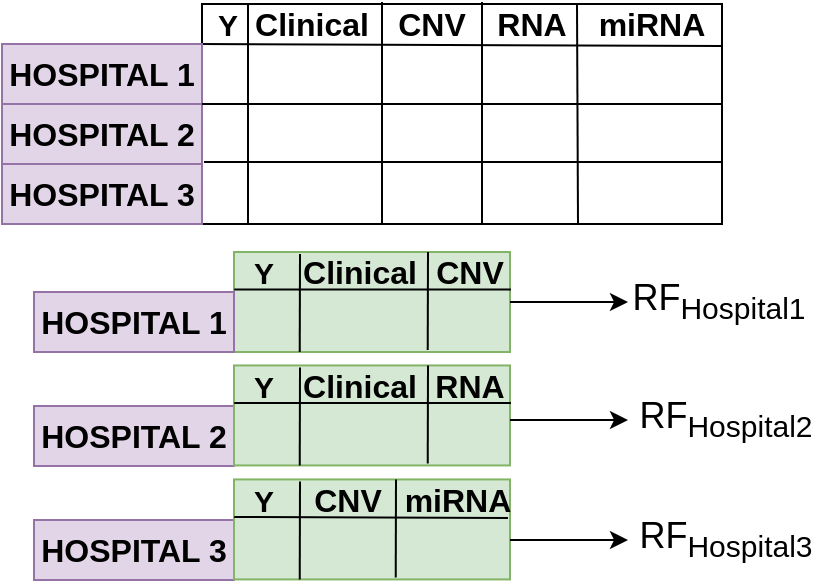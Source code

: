 <mxfile version="12.9.14" type="device"><diagram id="srIvmFoz9NXh2Hf5LhJt" name="Page-1"><mxGraphModel dx="2060" dy="1113" grid="0" gridSize="10" guides="1" tooltips="1" connect="1" arrows="1" fold="1" page="0" pageScale="1" pageWidth="827" pageHeight="1169" background="none" math="0" shadow="0"><root><mxCell id="0"/><mxCell id="1" parent="0"/><mxCell id="Ppu8Ysetd6dHf96AIFSB-100" value="" style="rounded=0;whiteSpace=wrap;html=1;fillColor=#d5e8d4;strokeColor=#82b366;" parent="1" vertex="1"><mxGeometry x="378" y="309" width="138" height="50" as="geometry"/></mxCell><mxCell id="Ppu8Ysetd6dHf96AIFSB-60" value="&lt;font size=&quot;1&quot;&gt;&lt;b style=&quot;font-size: 16px&quot;&gt;HOSPITAL 1&lt;/b&gt;&lt;/font&gt;" style="text;html=1;strokeColor=#9673a6;fillColor=#e1d5e7;align=center;verticalAlign=middle;whiteSpace=wrap;rounded=0;" parent="1" vertex="1"><mxGeometry x="278" y="329" width="100" height="30" as="geometry"/></mxCell><mxCell id="Ppu8Ysetd6dHf96AIFSB-61" value="&lt;font size=&quot;1&quot;&gt;&lt;b style=&quot;font-size: 16px&quot;&gt;HOSPITAL 2&lt;/b&gt;&lt;/font&gt;" style="text;html=1;strokeColor=#9673a6;fillColor=#e1d5e7;align=center;verticalAlign=middle;whiteSpace=wrap;rounded=0;" parent="1" vertex="1"><mxGeometry x="278" y="386" width="100" height="30" as="geometry"/></mxCell><mxCell id="Ppu8Ysetd6dHf96AIFSB-62" value="&lt;font size=&quot;1&quot;&gt;&lt;b style=&quot;font-size: 16px&quot;&gt;HOSPITAL 3&lt;/b&gt;&lt;/font&gt;" style="text;html=1;strokeColor=#9673a6;fillColor=#e1d5e7;align=center;verticalAlign=middle;whiteSpace=wrap;rounded=0;" parent="1" vertex="1"><mxGeometry x="278" y="443" width="100" height="30" as="geometry"/></mxCell><mxCell id="Ppu8Ysetd6dHf96AIFSB-64" value="&lt;font style=&quot;font-size: 15px&quot;&gt;&lt;b&gt;Y&lt;/b&gt;&lt;/font&gt;" style="text;html=1;strokeColor=none;fillColor=none;align=center;verticalAlign=middle;whiteSpace=wrap;rounded=0;" parent="1" vertex="1"><mxGeometry x="378" y="309" width="30" height="20" as="geometry"/></mxCell><mxCell id="Ppu8Ysetd6dHf96AIFSB-65" value="&lt;font style=&quot;font-size: 16px&quot;&gt;&lt;b&gt;Clinical&lt;/b&gt;&lt;/font&gt;" style="text;html=1;strokeColor=none;fillColor=none;align=center;verticalAlign=middle;whiteSpace=wrap;rounded=0;" parent="1" vertex="1"><mxGeometry x="416" y="309" width="50" height="20" as="geometry"/></mxCell><mxCell id="Ppu8Ysetd6dHf96AIFSB-66" value="&lt;font style=&quot;font-size: 16px&quot;&gt;&lt;b&gt;CNV&lt;/b&gt;&lt;/font&gt;" style="text;html=1;strokeColor=none;fillColor=none;align=center;verticalAlign=middle;whiteSpace=wrap;rounded=0;" parent="1" vertex="1"><mxGeometry x="471" y="309" width="50" height="20" as="geometry"/></mxCell><mxCell id="Ppu8Ysetd6dHf96AIFSB-101" value="" style="endArrow=none;html=1;" parent="1" target="Ppu8Ysetd6dHf96AIFSB-100" edge="1"><mxGeometry width="50" height="50" relative="1" as="geometry"><mxPoint x="408" y="359" as="sourcePoint"/><mxPoint x="408" y="328" as="targetPoint"/></mxGeometry></mxCell><mxCell id="Ppu8Ysetd6dHf96AIFSB-102" value="" style="endArrow=none;html=1;" parent="1" edge="1"><mxGeometry width="50" height="50" relative="1" as="geometry"><mxPoint x="410.86" y="359.0" as="sourcePoint"/><mxPoint x="411" y="310" as="targetPoint"/></mxGeometry></mxCell><mxCell id="Ppu8Ysetd6dHf96AIFSB-103" value="" style="endArrow=none;html=1;" parent="1" edge="1"><mxGeometry width="50" height="50" relative="1" as="geometry"><mxPoint x="474.86" y="358.0" as="sourcePoint"/><mxPoint x="475" y="309" as="targetPoint"/></mxGeometry></mxCell><mxCell id="Ppu8Ysetd6dHf96AIFSB-104" value="" style="endArrow=none;html=1;entryX=0.001;entryY=0.376;entryDx=0;entryDy=0;entryPerimeter=0;exitX=0.909;exitY=0.939;exitDx=0;exitDy=0;exitPerimeter=0;" parent="1" source="Ppu8Ysetd6dHf96AIFSB-66" target="Ppu8Ysetd6dHf96AIFSB-100" edge="1"><mxGeometry width="50" height="50" relative="1" as="geometry"><mxPoint x="453" y="439" as="sourcePoint"/><mxPoint x="503" y="389" as="targetPoint"/></mxGeometry></mxCell><mxCell id="Ppu8Ysetd6dHf96AIFSB-105" value="" style="rounded=0;whiteSpace=wrap;html=1;fillColor=#d5e8d4;strokeColor=#82b366;" parent="1" vertex="1"><mxGeometry x="378" y="365.72" width="138" height="50" as="geometry"/></mxCell><mxCell id="Ppu8Ysetd6dHf96AIFSB-106" value="&lt;font style=&quot;font-size: 15px&quot;&gt;&lt;b&gt;Y&lt;/b&gt;&lt;/font&gt;" style="text;html=1;strokeColor=none;fillColor=none;align=center;verticalAlign=middle;whiteSpace=wrap;rounded=0;" parent="1" vertex="1"><mxGeometry x="378" y="365.72" width="30" height="20" as="geometry"/></mxCell><mxCell id="Ppu8Ysetd6dHf96AIFSB-107" value="&lt;font style=&quot;font-size: 16px&quot;&gt;&lt;b&gt;Clinical&lt;/b&gt;&lt;/font&gt;" style="text;html=1;strokeColor=none;fillColor=none;align=center;verticalAlign=middle;whiteSpace=wrap;rounded=0;" parent="1" vertex="1"><mxGeometry x="416" y="365.72" width="50" height="20" as="geometry"/></mxCell><mxCell id="Ppu8Ysetd6dHf96AIFSB-108" value="&lt;font style=&quot;font-size: 16px&quot;&gt;&lt;b&gt;RNA&lt;/b&gt;&lt;/font&gt;" style="text;html=1;strokeColor=none;fillColor=none;align=center;verticalAlign=middle;whiteSpace=wrap;rounded=0;" parent="1" vertex="1"><mxGeometry x="471" y="365.72" width="50" height="20" as="geometry"/></mxCell><mxCell id="Ppu8Ysetd6dHf96AIFSB-112" value="" style="endArrow=none;html=1;" parent="1" target="Ppu8Ysetd6dHf96AIFSB-105" edge="1"><mxGeometry width="50" height="50" relative="1" as="geometry"><mxPoint x="408" y="415.72" as="sourcePoint"/><mxPoint x="408" y="384.72" as="targetPoint"/></mxGeometry></mxCell><mxCell id="Ppu8Ysetd6dHf96AIFSB-113" value="" style="endArrow=none;html=1;" parent="1" edge="1"><mxGeometry width="50" height="50" relative="1" as="geometry"><mxPoint x="410.86" y="415.72" as="sourcePoint"/><mxPoint x="411" y="366.72" as="targetPoint"/></mxGeometry></mxCell><mxCell id="Ppu8Ysetd6dHf96AIFSB-114" value="" style="endArrow=none;html=1;" parent="1" edge="1"><mxGeometry width="50" height="50" relative="1" as="geometry"><mxPoint x="474.86" y="414.72" as="sourcePoint"/><mxPoint x="475" y="365.72" as="targetPoint"/></mxGeometry></mxCell><mxCell id="Ppu8Ysetd6dHf96AIFSB-115" value="" style="endArrow=none;html=1;entryX=0.001;entryY=0.376;entryDx=0;entryDy=0;entryPerimeter=0;exitX=0.909;exitY=0.939;exitDx=0;exitDy=0;exitPerimeter=0;" parent="1" source="Ppu8Ysetd6dHf96AIFSB-108" target="Ppu8Ysetd6dHf96AIFSB-105" edge="1"><mxGeometry width="50" height="50" relative="1" as="geometry"><mxPoint x="453" y="495.72" as="sourcePoint"/><mxPoint x="503" y="445.72" as="targetPoint"/></mxGeometry></mxCell><mxCell id="Ppu8Ysetd6dHf96AIFSB-116" value="" style="rounded=0;whiteSpace=wrap;html=1;fillColor=#d5e8d4;strokeColor=#82b366;" parent="1" vertex="1"><mxGeometry x="378" y="422.72" width="138" height="50" as="geometry"/></mxCell><mxCell id="Ppu8Ysetd6dHf96AIFSB-117" value="&lt;font style=&quot;font-size: 15px&quot;&gt;&lt;b&gt;Y&lt;/b&gt;&lt;/font&gt;" style="text;html=1;strokeColor=none;fillColor=none;align=center;verticalAlign=middle;whiteSpace=wrap;rounded=0;" parent="1" vertex="1"><mxGeometry x="378" y="422.72" width="30" height="20" as="geometry"/></mxCell><mxCell id="Ppu8Ysetd6dHf96AIFSB-118" value="&lt;font style=&quot;font-size: 16px&quot;&gt;&lt;b&gt;CNV&lt;/b&gt;&lt;/font&gt;" style="text;html=1;strokeColor=none;fillColor=none;align=center;verticalAlign=middle;whiteSpace=wrap;rounded=0;" parent="1" vertex="1"><mxGeometry x="410" y="422.72" width="50" height="20" as="geometry"/></mxCell><mxCell id="Ppu8Ysetd6dHf96AIFSB-119" value="&lt;font style=&quot;font-size: 16px&quot;&gt;&lt;b&gt;miRNA&lt;/b&gt;&lt;/font&gt;" style="text;html=1;strokeColor=none;fillColor=none;align=center;verticalAlign=middle;whiteSpace=wrap;rounded=0;" parent="1" vertex="1"><mxGeometry x="465" y="422.72" width="50" height="20" as="geometry"/></mxCell><mxCell id="Ppu8Ysetd6dHf96AIFSB-123" value="" style="endArrow=none;html=1;" parent="1" target="Ppu8Ysetd6dHf96AIFSB-116" edge="1"><mxGeometry width="50" height="50" relative="1" as="geometry"><mxPoint x="408" y="472.72" as="sourcePoint"/><mxPoint x="408" y="441.72" as="targetPoint"/></mxGeometry></mxCell><mxCell id="Ppu8Ysetd6dHf96AIFSB-124" value="" style="endArrow=none;html=1;" parent="1" edge="1"><mxGeometry width="50" height="50" relative="1" as="geometry"><mxPoint x="410.86" y="472.72" as="sourcePoint"/><mxPoint x="411" y="423.72" as="targetPoint"/></mxGeometry></mxCell><mxCell id="Ppu8Ysetd6dHf96AIFSB-125" value="" style="endArrow=none;html=1;" parent="1" edge="1"><mxGeometry width="50" height="50" relative="1" as="geometry"><mxPoint x="458.86" y="471.72" as="sourcePoint"/><mxPoint x="459" y="422.72" as="targetPoint"/></mxGeometry></mxCell><mxCell id="Ppu8Ysetd6dHf96AIFSB-126" value="" style="endArrow=none;html=1;entryX=0.001;entryY=0.376;entryDx=0;entryDy=0;entryPerimeter=0;" parent="1" target="Ppu8Ysetd6dHf96AIFSB-116" edge="1"><mxGeometry width="50" height="50" relative="1" as="geometry"><mxPoint x="515" y="442" as="sourcePoint"/><mxPoint x="503" y="502.72" as="targetPoint"/></mxGeometry></mxCell><mxCell id="Ppu8Ysetd6dHf96AIFSB-127" value="" style="endArrow=classic;html=1;exitX=1;exitY=0.5;exitDx=0;exitDy=0;" parent="1" source="Ppu8Ysetd6dHf96AIFSB-100" target="Ppu8Ysetd6dHf96AIFSB-128" edge="1"><mxGeometry width="50" height="50" relative="1" as="geometry"><mxPoint x="562" y="374" as="sourcePoint"/><mxPoint x="586" y="334" as="targetPoint"/></mxGeometry></mxCell><mxCell id="Ppu8Ysetd6dHf96AIFSB-128" value="&lt;font style=&quot;font-size: 18px&quot;&gt;RF&lt;sub&gt;Hospital1&lt;/sub&gt;&lt;/font&gt;" style="text;html=1;strokeColor=none;fillColor=none;align=center;verticalAlign=middle;whiteSpace=wrap;rounded=0;" parent="1" vertex="1"><mxGeometry x="575" y="324" width="91" height="20" as="geometry"/></mxCell><mxCell id="Ppu8Ysetd6dHf96AIFSB-130" value="" style="endArrow=classic;html=1;exitX=1;exitY=0.5;exitDx=0;exitDy=0;" parent="1" target="Ppu8Ysetd6dHf96AIFSB-131" edge="1"><mxGeometry width="50" height="50" relative="1" as="geometry"><mxPoint x="516" y="393" as="sourcePoint"/><mxPoint x="586" y="393" as="targetPoint"/></mxGeometry></mxCell><mxCell id="Ppu8Ysetd6dHf96AIFSB-131" value="&lt;font style=&quot;font-size: 18px&quot;&gt;RF&lt;sub&gt;Hospital2&lt;/sub&gt;&lt;/font&gt;" style="text;html=1;strokeColor=none;fillColor=none;align=center;verticalAlign=middle;whiteSpace=wrap;rounded=0;" parent="1" vertex="1"><mxGeometry x="575" y="383" width="98" height="20" as="geometry"/></mxCell><mxCell id="Ppu8Ysetd6dHf96AIFSB-132" value="" style="endArrow=classic;html=1;exitX=1;exitY=0.5;exitDx=0;exitDy=0;" parent="1" edge="1"><mxGeometry width="50" height="50" relative="1" as="geometry"><mxPoint x="516" y="453" as="sourcePoint"/><mxPoint x="575" y="453" as="targetPoint"/></mxGeometry></mxCell><mxCell id="Ppu8Ysetd6dHf96AIFSB-134" value="&lt;font style=&quot;font-size: 18px&quot;&gt;RF&lt;sub&gt;Hospital3&lt;/sub&gt;&lt;/font&gt;" style="text;html=1;strokeColor=none;fillColor=none;align=center;verticalAlign=middle;whiteSpace=wrap;rounded=0;" parent="1" vertex="1"><mxGeometry x="575" y="442.72" width="98" height="20" as="geometry"/></mxCell><mxCell id="Ged2pZg5MGgJLAdXNv8v-1" value="" style="rounded=0;whiteSpace=wrap;html=1;" parent="1" vertex="1"><mxGeometry x="362" y="185" width="260" height="110" as="geometry"/></mxCell><mxCell id="Ged2pZg5MGgJLAdXNv8v-2" value="" style="endArrow=none;html=1;exitX=0;exitY=1;exitDx=0;exitDy=0;" parent="1" source="Ged2pZg5MGgJLAdXNv8v-3" edge="1"><mxGeometry width="50" height="50" relative="1" as="geometry"><mxPoint x="362" y="95" as="sourcePoint"/><mxPoint x="622" y="206" as="targetPoint"/></mxGeometry></mxCell><mxCell id="Ged2pZg5MGgJLAdXNv8v-3" value="&lt;font style=&quot;font-size: 15px&quot;&gt;&lt;b&gt;Y&lt;/b&gt;&lt;/font&gt;" style="text;html=1;strokeColor=none;fillColor=none;align=center;verticalAlign=middle;whiteSpace=wrap;rounded=0;" parent="1" vertex="1"><mxGeometry x="360" y="185" width="30" height="20" as="geometry"/></mxCell><mxCell id="Ged2pZg5MGgJLAdXNv8v-4" value="&lt;font style=&quot;font-size: 16px&quot;&gt;&lt;b&gt;Clinical&lt;/b&gt;&lt;/font&gt;" style="text;html=1;strokeColor=none;fillColor=none;align=center;verticalAlign=middle;whiteSpace=wrap;rounded=0;" parent="1" vertex="1"><mxGeometry x="392" y="185" width="50" height="20" as="geometry"/></mxCell><mxCell id="Ged2pZg5MGgJLAdXNv8v-5" value="&lt;font style=&quot;font-size: 16px&quot;&gt;&lt;b&gt;CNV&lt;/b&gt;&lt;/font&gt;" style="text;html=1;strokeColor=none;fillColor=none;align=center;verticalAlign=middle;whiteSpace=wrap;rounded=0;" parent="1" vertex="1"><mxGeometry x="452" y="185" width="50" height="20" as="geometry"/></mxCell><mxCell id="Ged2pZg5MGgJLAdXNv8v-6" value="&lt;font style=&quot;font-size: 16px&quot;&gt;&lt;b&gt;miRNA&lt;/b&gt;&lt;/font&gt;" style="text;html=1;strokeColor=none;fillColor=none;align=center;verticalAlign=middle;whiteSpace=wrap;rounded=0;" parent="1" vertex="1"><mxGeometry x="562" y="185" width="50" height="20" as="geometry"/></mxCell><mxCell id="Ged2pZg5MGgJLAdXNv8v-7" value="&lt;font style=&quot;font-size: 16px&quot;&gt;&lt;b&gt;RNA&lt;/b&gt;&lt;/font&gt;" style="text;html=1;strokeColor=none;fillColor=none;align=center;verticalAlign=middle;whiteSpace=wrap;rounded=0;" parent="1" vertex="1"><mxGeometry x="502" y="185" width="50" height="20" as="geometry"/></mxCell><mxCell id="Ged2pZg5MGgJLAdXNv8v-8" value="" style="endArrow=none;html=1;" parent="1" edge="1"><mxGeometry width="50" height="50" relative="1" as="geometry"><mxPoint x="385" y="295" as="sourcePoint"/><mxPoint x="385" y="185" as="targetPoint"/></mxGeometry></mxCell><mxCell id="Ged2pZg5MGgJLAdXNv8v-9" value="" style="endArrow=none;html=1;entryX=0.75;entryY=0;entryDx=0;entryDy=0;" parent="1" edge="1"><mxGeometry width="50" height="50" relative="1" as="geometry"><mxPoint x="452" y="295" as="sourcePoint"/><mxPoint x="452" y="184" as="targetPoint"/></mxGeometry></mxCell><mxCell id="Ged2pZg5MGgJLAdXNv8v-10" value="" style="endArrow=none;html=1;entryX=0.75;entryY=0;entryDx=0;entryDy=0;" parent="1" edge="1"><mxGeometry width="50" height="50" relative="1" as="geometry"><mxPoint x="502" y="295" as="sourcePoint"/><mxPoint x="502" y="184" as="targetPoint"/></mxGeometry></mxCell><mxCell id="Ged2pZg5MGgJLAdXNv8v-11" value="" style="endArrow=none;html=1;entryX=0.75;entryY=0;entryDx=0;entryDy=0;" parent="1" edge="1"><mxGeometry width="50" height="50" relative="1" as="geometry"><mxPoint x="550" y="295" as="sourcePoint"/><mxPoint x="549.5" y="185" as="targetPoint"/></mxGeometry></mxCell><mxCell id="Ged2pZg5MGgJLAdXNv8v-12" value="&lt;font size=&quot;1&quot;&gt;&lt;b style=&quot;font-size: 16px&quot;&gt;HOSPITAL 1&lt;/b&gt;&lt;/font&gt;" style="text;html=1;strokeColor=#9673a6;fillColor=#e1d5e7;align=center;verticalAlign=middle;whiteSpace=wrap;rounded=0;" parent="1" vertex="1"><mxGeometry x="262" y="205" width="100" height="30" as="geometry"/></mxCell><mxCell id="Ged2pZg5MGgJLAdXNv8v-13" value="&lt;font size=&quot;1&quot;&gt;&lt;b style=&quot;font-size: 16px&quot;&gt;HOSPITAL 2&lt;/b&gt;&lt;/font&gt;" style="text;html=1;strokeColor=#9673a6;fillColor=#e1d5e7;align=center;verticalAlign=middle;whiteSpace=wrap;rounded=0;" parent="1" vertex="1"><mxGeometry x="262" y="235" width="100" height="30" as="geometry"/></mxCell><mxCell id="Ged2pZg5MGgJLAdXNv8v-14" value="&lt;font size=&quot;1&quot;&gt;&lt;b style=&quot;font-size: 16px&quot;&gt;HOSPITAL 3&lt;/b&gt;&lt;/font&gt;" style="text;html=1;strokeColor=#9673a6;fillColor=#e1d5e7;align=center;verticalAlign=middle;whiteSpace=wrap;rounded=0;" parent="1" vertex="1"><mxGeometry x="262" y="265" width="100" height="30" as="geometry"/></mxCell><mxCell id="Ged2pZg5MGgJLAdXNv8v-15" value="" style="endArrow=none;html=1;entryX=1;entryY=0;entryDx=0;entryDy=0;" parent="1" target="Ged2pZg5MGgJLAdXNv8v-13" edge="1"><mxGeometry width="50" height="50" relative="1" as="geometry"><mxPoint x="622" y="235" as="sourcePoint"/><mxPoint x="412" y="45" as="targetPoint"/></mxGeometry></mxCell><mxCell id="Ged2pZg5MGgJLAdXNv8v-16" value="" style="endArrow=none;html=1;entryX=1;entryY=0;entryDx=0;entryDy=0;" parent="1" edge="1"><mxGeometry width="50" height="50" relative="1" as="geometry"><mxPoint x="622" y="264" as="sourcePoint"/><mxPoint x="363" y="264" as="targetPoint"/></mxGeometry></mxCell><mxCell id="Ged2pZg5MGgJLAdXNv8v-19" value="" style="shape=image;html=1;verticalAlign=top;verticalLabelPosition=bottom;labelBackgroundColor=#ffffff;imageAspect=0;aspect=fixed;image=https://cdn3.iconfinder.com/data/icons/flat-actions-icons-9/512/Tick_Mark-128.png" parent="1" vertex="1"><mxGeometry x="362" y="208" width="22" height="22" as="geometry"/></mxCell><mxCell id="Ged2pZg5MGgJLAdXNv8v-20" value="" style="shape=image;html=1;verticalAlign=top;verticalLabelPosition=bottom;labelBackgroundColor=#ffffff;imageAspect=0;aspect=fixed;image=https://cdn3.iconfinder.com/data/icons/flat-actions-icons-9/512/Tick_Mark-128.png" parent="1" vertex="1"><mxGeometry x="362" y="239" width="22" height="22" as="geometry"/></mxCell><mxCell id="Ged2pZg5MGgJLAdXNv8v-21" value="" style="shape=image;html=1;verticalAlign=top;verticalLabelPosition=bottom;labelBackgroundColor=#ffffff;imageAspect=0;aspect=fixed;image=https://cdn3.iconfinder.com/data/icons/flat-actions-icons-9/512/Tick_Mark-128.png" parent="1" vertex="1"><mxGeometry x="363" y="269" width="22" height="22" as="geometry"/></mxCell><mxCell id="Ged2pZg5MGgJLAdXNv8v-22" value="" style="shape=image;html=1;verticalAlign=top;verticalLabelPosition=bottom;labelBackgroundColor=#ffffff;imageAspect=0;aspect=fixed;image=https://cdn3.iconfinder.com/data/icons/flat-actions-icons-9/512/Tick_Mark-128.png" parent="1" vertex="1"><mxGeometry x="408" y="208" width="22" height="22" as="geometry"/></mxCell><mxCell id="Ged2pZg5MGgJLAdXNv8v-23" value="" style="shape=image;html=1;verticalAlign=top;verticalLabelPosition=bottom;labelBackgroundColor=#ffffff;imageAspect=0;aspect=fixed;image=https://cdn3.iconfinder.com/data/icons/flat-actions-icons-9/512/Tick_Mark-128.png" parent="1" vertex="1"><mxGeometry x="406" y="239.5" width="22" height="22" as="geometry"/></mxCell><mxCell id="Ged2pZg5MGgJLAdXNv8v-24" value="" style="shape=image;html=1;verticalAlign=top;verticalLabelPosition=bottom;labelBackgroundColor=#ffffff;imageAspect=0;aspect=fixed;image=https://cdn3.iconfinder.com/data/icons/flat-actions-icons-9/512/Tick_Mark-128.png" parent="1" vertex="1"><mxGeometry x="516" y="239" width="22" height="22" as="geometry"/></mxCell><mxCell id="Ged2pZg5MGgJLAdXNv8v-25" value="" style="shape=image;html=1;verticalAlign=top;verticalLabelPosition=bottom;labelBackgroundColor=#ffffff;imageAspect=0;aspect=fixed;image=https://cdn3.iconfinder.com/data/icons/flat-actions-icons-9/512/Tick_Mark-128.png" parent="1" vertex="1"><mxGeometry x="466" y="269" width="22" height="22" as="geometry"/></mxCell><mxCell id="Ged2pZg5MGgJLAdXNv8v-26" value="" style="shape=image;html=1;verticalAlign=top;verticalLabelPosition=bottom;labelBackgroundColor=#ffffff;imageAspect=0;aspect=fixed;image=https://cdn3.iconfinder.com/data/icons/flat-actions-icons-9/512/Tick_Mark-128.png" parent="1" vertex="1"><mxGeometry x="576" y="267" width="22" height="22" as="geometry"/></mxCell><mxCell id="Ged2pZg5MGgJLAdXNv8v-27" value="" style="shape=image;html=1;verticalAlign=top;verticalLabelPosition=bottom;labelBackgroundColor=#ffffff;imageAspect=0;aspect=fixed;image=https://cdn4.iconfinder.com/data/icons/icocentre-free-icons/114/f-cross_256-128.png" parent="1" vertex="1"><mxGeometry x="406" y="267" width="21.5" height="21.5" as="geometry"/></mxCell><mxCell id="Ged2pZg5MGgJLAdXNv8v-28" value="" style="shape=image;html=1;verticalAlign=top;verticalLabelPosition=bottom;labelBackgroundColor=#ffffff;imageAspect=0;aspect=fixed;image=https://cdn4.iconfinder.com/data/icons/icocentre-free-icons/114/f-cross_256-128.png" parent="1" vertex="1"><mxGeometry x="514.5" y="208.25" width="21.5" height="21.5" as="geometry"/></mxCell><mxCell id="Ged2pZg5MGgJLAdXNv8v-29" value="" style="shape=image;html=1;verticalAlign=top;verticalLabelPosition=bottom;labelBackgroundColor=#ffffff;imageAspect=0;aspect=fixed;image=https://cdn4.iconfinder.com/data/icons/icocentre-free-icons/114/f-cross_256-128.png" parent="1" vertex="1"><mxGeometry x="572.5" y="209.25" width="21.5" height="21.5" as="geometry"/></mxCell><mxCell id="Ged2pZg5MGgJLAdXNv8v-30" value="" style="shape=image;html=1;verticalAlign=top;verticalLabelPosition=bottom;labelBackgroundColor=#ffffff;imageAspect=0;aspect=fixed;image=https://cdn4.iconfinder.com/data/icons/icocentre-free-icons/114/f-cross_256-128.png" parent="1" vertex="1"><mxGeometry x="466" y="239.25" width="21.5" height="21.5" as="geometry"/></mxCell><mxCell id="Ged2pZg5MGgJLAdXNv8v-31" value="" style="shape=image;html=1;verticalAlign=top;verticalLabelPosition=bottom;labelBackgroundColor=#ffffff;imageAspect=0;aspect=fixed;image=https://cdn4.iconfinder.com/data/icons/icocentre-free-icons/114/f-cross_256-128.png" parent="1" vertex="1"><mxGeometry x="572.5" y="237.5" width="21.5" height="21.5" as="geometry"/></mxCell><mxCell id="Ged2pZg5MGgJLAdXNv8v-32" value="" style="shape=image;html=1;verticalAlign=top;verticalLabelPosition=bottom;labelBackgroundColor=#ffffff;imageAspect=0;aspect=fixed;image=https://cdn4.iconfinder.com/data/icons/icocentre-free-icons/114/f-cross_256-128.png" parent="1" vertex="1"><mxGeometry x="516.5" y="267.5" width="21.5" height="21.5" as="geometry"/></mxCell><mxCell id="Ged2pZg5MGgJLAdXNv8v-33" value="" style="shape=image;html=1;verticalAlign=top;verticalLabelPosition=bottom;labelBackgroundColor=#ffffff;imageAspect=0;aspect=fixed;image=https://cdn3.iconfinder.com/data/icons/flat-actions-icons-9/512/Tick_Mark-128.png" parent="1" vertex="1"><mxGeometry x="465.5" y="209" width="22" height="22" as="geometry"/></mxCell><mxCell id="Ged2pZg5MGgJLAdXNv8v-37" value="" style="shape=image;html=1;verticalAlign=top;verticalLabelPosition=bottom;labelBackgroundColor=#ffffff;imageAspect=0;aspect=fixed;image=https://cdn3.iconfinder.com/data/icons/flat-actions-icons-9/512/Tick_Mark-128.png" parent="1" vertex="1"><mxGeometry x="382" y="333" width="22" height="22" as="geometry"/></mxCell><mxCell id="Ged2pZg5MGgJLAdXNv8v-38" value="" style="shape=image;html=1;verticalAlign=top;verticalLabelPosition=bottom;labelBackgroundColor=#ffffff;imageAspect=0;aspect=fixed;image=https://cdn3.iconfinder.com/data/icons/flat-actions-icons-9/512/Tick_Mark-128.png" parent="1" vertex="1"><mxGeometry x="433" y="333" width="22" height="22" as="geometry"/></mxCell><mxCell id="Ged2pZg5MGgJLAdXNv8v-39" value="" style="shape=image;html=1;verticalAlign=top;verticalLabelPosition=bottom;labelBackgroundColor=#ffffff;imageAspect=0;aspect=fixed;image=https://cdn3.iconfinder.com/data/icons/flat-actions-icons-9/512/Tick_Mark-128.png" parent="1" vertex="1"><mxGeometry x="485" y="333" width="22" height="22" as="geometry"/></mxCell><mxCell id="Ged2pZg5MGgJLAdXNv8v-40" value="" style="shape=image;html=1;verticalAlign=top;verticalLabelPosition=bottom;labelBackgroundColor=#ffffff;imageAspect=0;aspect=fixed;image=https://cdn3.iconfinder.com/data/icons/flat-actions-icons-9/512/Tick_Mark-128.png" parent="1" vertex="1"><mxGeometry x="382" y="390" width="22" height="22" as="geometry"/></mxCell><mxCell id="Ged2pZg5MGgJLAdXNv8v-41" value="" style="shape=image;html=1;verticalAlign=top;verticalLabelPosition=bottom;labelBackgroundColor=#ffffff;imageAspect=0;aspect=fixed;image=https://cdn3.iconfinder.com/data/icons/flat-actions-icons-9/512/Tick_Mark-128.png" parent="1" vertex="1"><mxGeometry x="433" y="390" width="22" height="22" as="geometry"/></mxCell><mxCell id="Ged2pZg5MGgJLAdXNv8v-42" value="" style="shape=image;html=1;verticalAlign=top;verticalLabelPosition=bottom;labelBackgroundColor=#ffffff;imageAspect=0;aspect=fixed;image=https://cdn3.iconfinder.com/data/icons/flat-actions-icons-9/512/Tick_Mark-128.png" parent="1" vertex="1"><mxGeometry x="485" y="390" width="22" height="22" as="geometry"/></mxCell><mxCell id="Ged2pZg5MGgJLAdXNv8v-43" value="" style="shape=image;html=1;verticalAlign=top;verticalLabelPosition=bottom;labelBackgroundColor=#ffffff;imageAspect=0;aspect=fixed;image=https://cdn3.iconfinder.com/data/icons/flat-actions-icons-9/512/Tick_Mark-128.png" parent="1" vertex="1"><mxGeometry x="382" y="447" width="22" height="22" as="geometry"/></mxCell><mxCell id="Ged2pZg5MGgJLAdXNv8v-44" value="" style="shape=image;html=1;verticalAlign=top;verticalLabelPosition=bottom;labelBackgroundColor=#ffffff;imageAspect=0;aspect=fixed;image=https://cdn3.iconfinder.com/data/icons/flat-actions-icons-9/512/Tick_Mark-128.png" parent="1" vertex="1"><mxGeometry x="424" y="447" width="22" height="22" as="geometry"/></mxCell><mxCell id="Ged2pZg5MGgJLAdXNv8v-45" value="" style="shape=image;html=1;verticalAlign=top;verticalLabelPosition=bottom;labelBackgroundColor=#ffffff;imageAspect=0;aspect=fixed;image=https://cdn3.iconfinder.com/data/icons/flat-actions-icons-9/512/Tick_Mark-128.png" parent="1" vertex="1"><mxGeometry x="479" y="447" width="22" height="22" as="geometry"/></mxCell></root></mxGraphModel></diagram></mxfile>